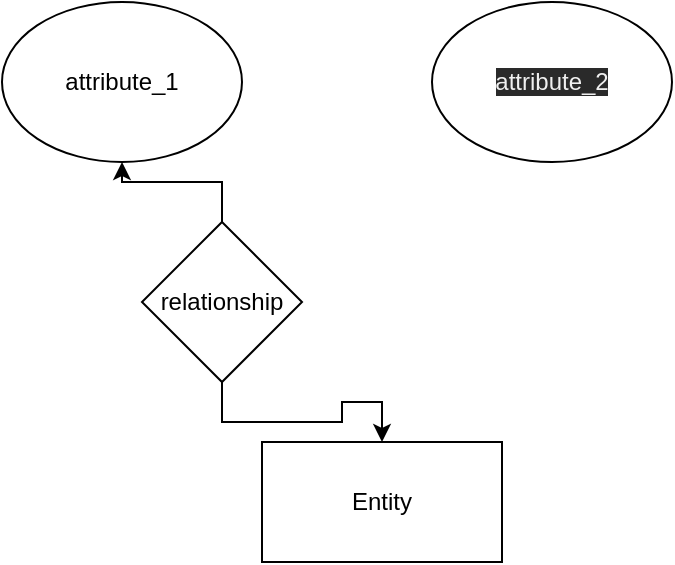 <mxfile>
    <diagram id="vntJZZSCy9UgnHDo2C5D" name="Page-1">
        <mxGraphModel dx="477" dy="830" grid="1" gridSize="10" guides="1" tooltips="1" connect="1" arrows="1" fold="1" page="1" pageScale="1" pageWidth="850" pageHeight="1100" math="0" shadow="0">
            <root>
                <mxCell id="0"/>
                <mxCell id="1" parent="0"/>
                <mxCell id="3" value="Entity" style="rounded=0;whiteSpace=wrap;html=1;" parent="1" vertex="1">
                    <mxGeometry x="280" y="480" width="120" height="60" as="geometry"/>
                </mxCell>
                <mxCell id="4" value="attribute_1" style="ellipse;whiteSpace=wrap;html=1;" parent="1" vertex="1">
                    <mxGeometry x="150" y="260" width="120" height="80" as="geometry"/>
                </mxCell>
                <mxCell id="5" value="&lt;span style=&quot;color: rgb(240 , 240 , 240) ; font-family: &amp;#34;helvetica&amp;#34; ; font-size: 12px ; font-style: normal ; font-weight: 400 ; letter-spacing: normal ; text-align: center ; text-indent: 0px ; text-transform: none ; word-spacing: 0px ; background-color: rgb(42 , 42 , 42) ; display: inline ; float: none&quot;&gt;attribute_2&lt;/span&gt;" style="ellipse;whiteSpace=wrap;html=1;" parent="1" vertex="1">
                    <mxGeometry x="365" y="260" width="120" height="80" as="geometry"/>
                </mxCell>
                <mxCell id="8" value="" style="edgeStyle=orthogonalEdgeStyle;rounded=0;orthogonalLoop=1;jettySize=auto;html=1;" parent="1" source="6" target="3" edge="1">
                    <mxGeometry relative="1" as="geometry"/>
                </mxCell>
                <mxCell id="9" value="" style="edgeStyle=orthogonalEdgeStyle;rounded=0;orthogonalLoop=1;jettySize=auto;html=1;" parent="1" source="6" target="4" edge="1">
                    <mxGeometry relative="1" as="geometry"/>
                </mxCell>
                <mxCell id="6" value="relationship" style="rhombus;whiteSpace=wrap;html=1;" parent="1" vertex="1">
                    <mxGeometry x="220" y="370" width="80" height="80" as="geometry"/>
                </mxCell>
            </root>
        </mxGraphModel>
    </diagram>
</mxfile>